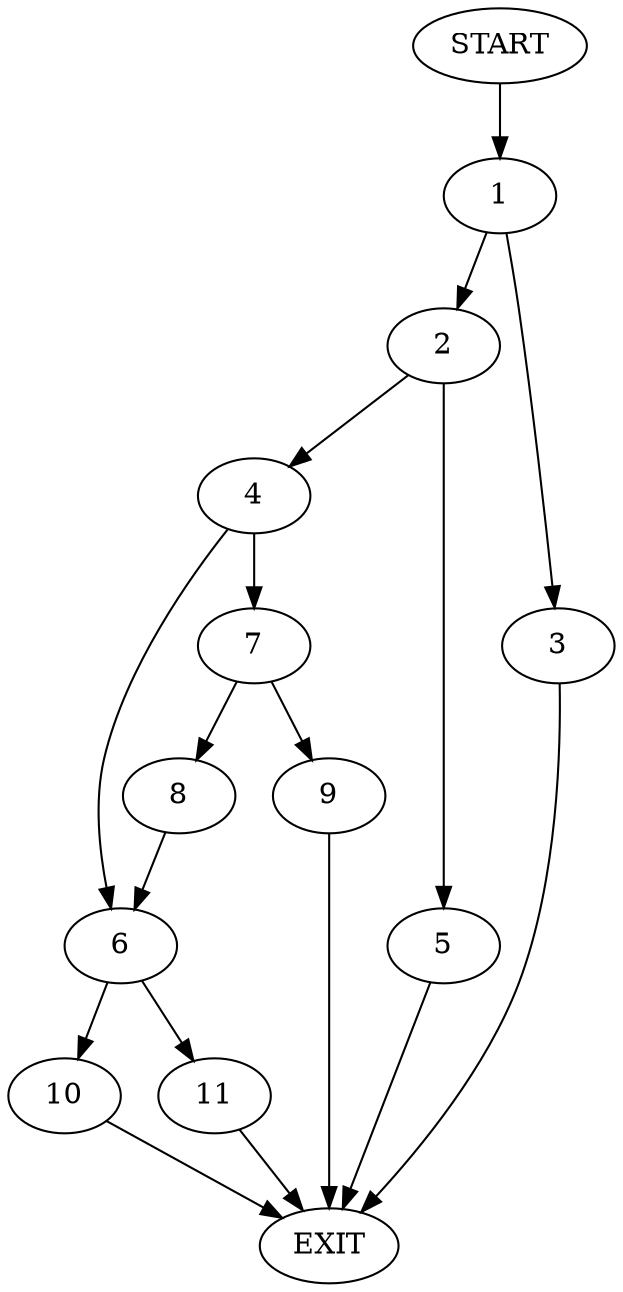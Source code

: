 digraph {
0 [label="START"]
12 [label="EXIT"]
0 -> 1
1 -> 2
1 -> 3
3 -> 12
2 -> 4
2 -> 5
5 -> 12
4 -> 6
4 -> 7
7 -> 8
7 -> 9
6 -> 10
6 -> 11
8 -> 6
9 -> 12
11 -> 12
10 -> 12
}
